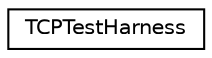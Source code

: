digraph "类继承关系图"
{
 // LATEX_PDF_SIZE
  edge [fontname="Helvetica",fontsize="10",labelfontname="Helvetica",labelfontsize="10"];
  node [fontname="Helvetica",fontsize="10",shape=record];
  rankdir="LR";
  Node0 [label="TCPTestHarness",height=0.2,width=0.4,color="black", fillcolor="white", style="filled",URL="$classTCPTestHarness.html",tooltip="Test adapter for TCPConnection"];
}

